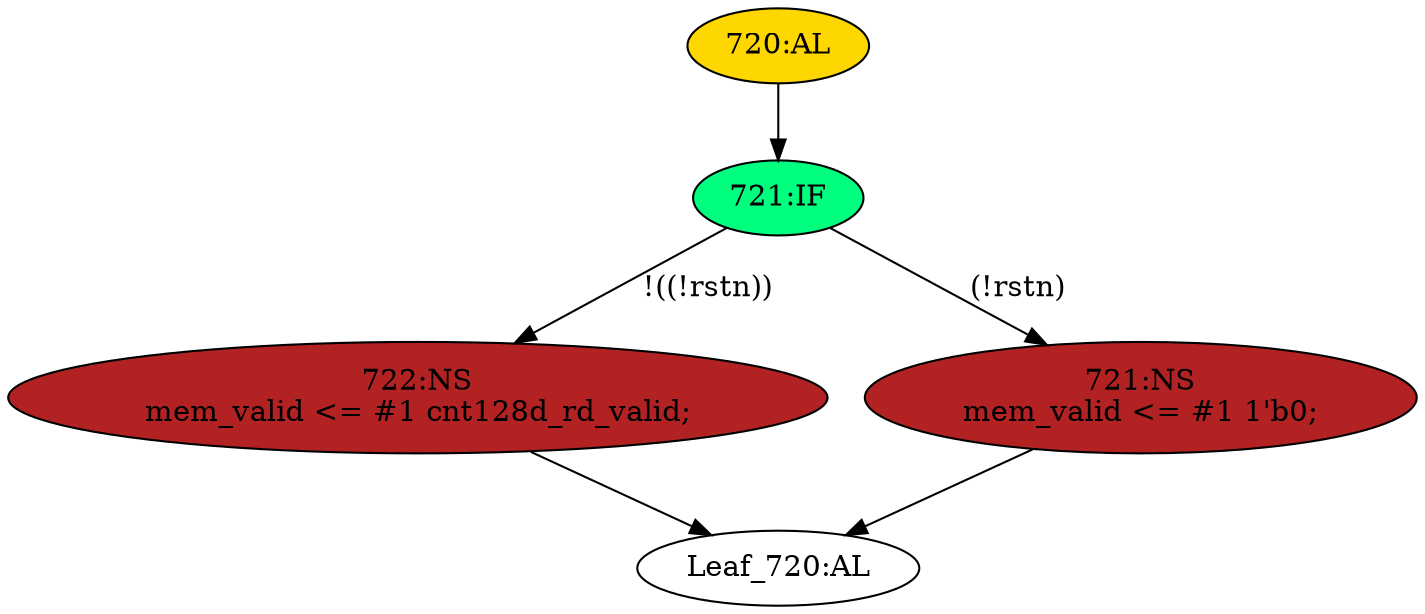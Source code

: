 strict digraph "" {
	node [label="\N"];
	"720:AL"	 [ast="<pyverilog.vparser.ast.Always object at 0x7f0b053e0cd0>",
		clk_sens=False,
		fillcolor=gold,
		label="720:AL",
		sens="['sclk', 'rstn']",
		statements="[]",
		style=filled,
		typ=Always,
		use_var="['cnt128d_rd_valid', 'rstn']"];
	"721:IF"	 [ast="<pyverilog.vparser.ast.IfStatement object at 0x7f0b053e0e90>",
		fillcolor=springgreen,
		label="721:IF",
		statements="[]",
		style=filled,
		typ=IfStatement];
	"720:AL" -> "721:IF"	 [cond="[]",
		lineno=None];
	"722:NS"	 [ast="<pyverilog.vparser.ast.NonblockingSubstitution object at 0x7f0b053e03d0>",
		fillcolor=firebrick,
		label="722:NS
mem_valid <= #1 cnt128d_rd_valid;",
		statements="[<pyverilog.vparser.ast.NonblockingSubstitution object at 0x7f0b053e03d0>]",
		style=filled,
		typ=NonblockingSubstitution];
	"721:IF" -> "722:NS"	 [cond="['rstn']",
		label="!((!rstn))",
		lineno=721];
	"721:NS"	 [ast="<pyverilog.vparser.ast.NonblockingSubstitution object at 0x7f0b053cdd90>",
		fillcolor=firebrick,
		label="721:NS
mem_valid <= #1 1'b0;",
		statements="[<pyverilog.vparser.ast.NonblockingSubstitution object at 0x7f0b053cdd90>]",
		style=filled,
		typ=NonblockingSubstitution];
	"721:IF" -> "721:NS"	 [cond="['rstn']",
		label="(!rstn)",
		lineno=721];
	"Leaf_720:AL"	 [def_var="['mem_valid']",
		label="Leaf_720:AL"];
	"722:NS" -> "Leaf_720:AL"	 [cond="[]",
		lineno=None];
	"721:NS" -> "Leaf_720:AL"	 [cond="[]",
		lineno=None];
}
